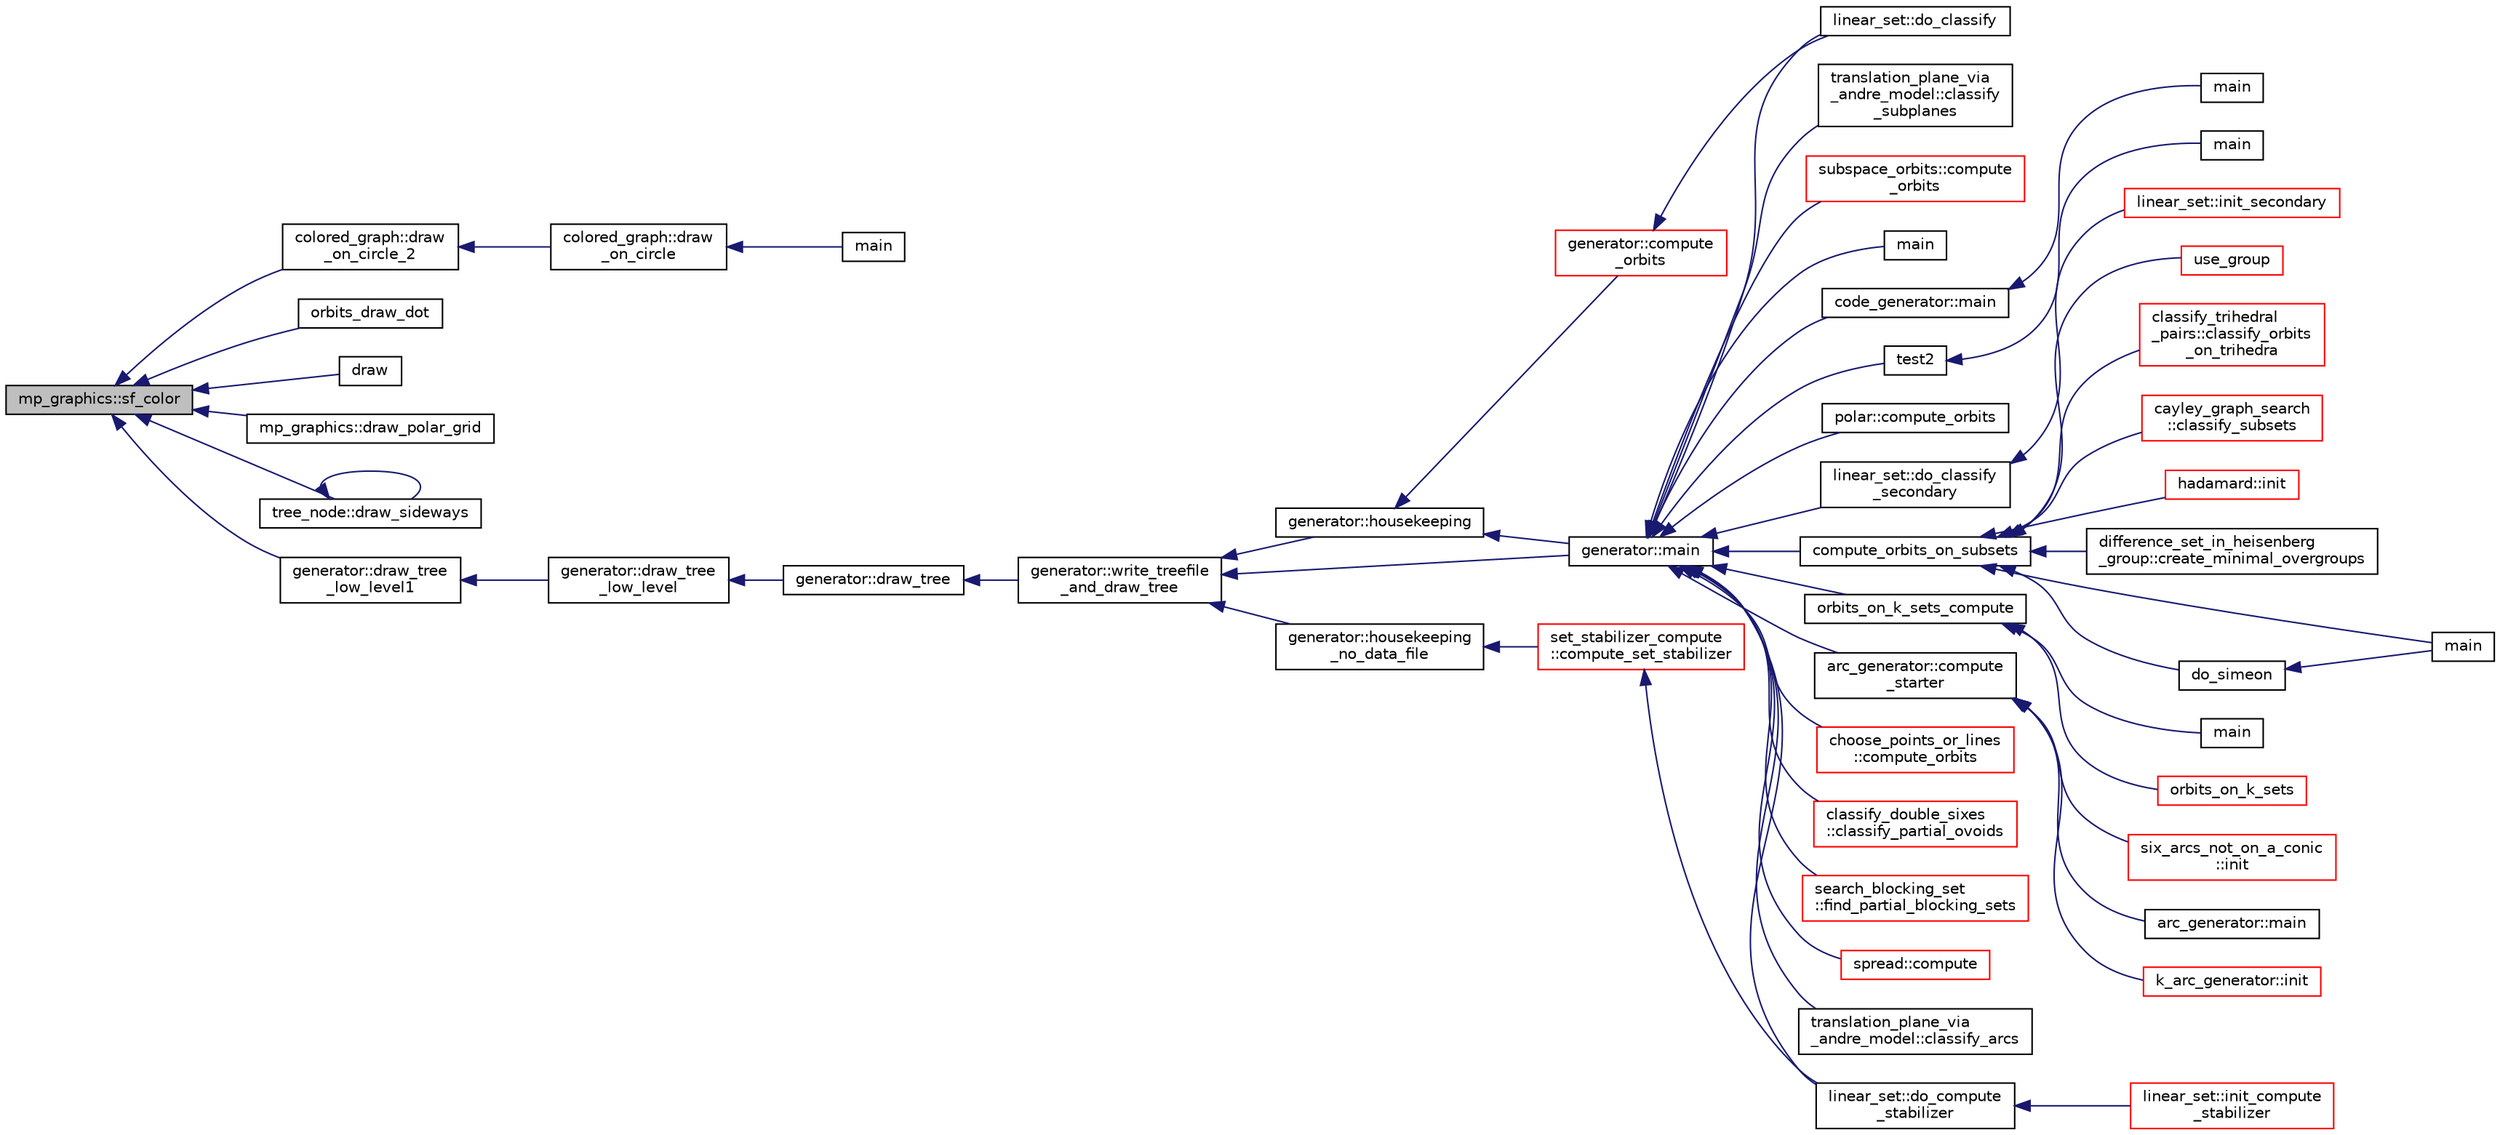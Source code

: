 digraph "mp_graphics::sf_color"
{
  edge [fontname="Helvetica",fontsize="10",labelfontname="Helvetica",labelfontsize="10"];
  node [fontname="Helvetica",fontsize="10",shape=record];
  rankdir="LR";
  Node6647 [label="mp_graphics::sf_color",height=0.2,width=0.4,color="black", fillcolor="grey75", style="filled", fontcolor="black"];
  Node6647 -> Node6648 [dir="back",color="midnightblue",fontsize="10",style="solid",fontname="Helvetica"];
  Node6648 [label="colored_graph::draw\l_on_circle_2",height=0.2,width=0.4,color="black", fillcolor="white", style="filled",URL="$dc/de2/classcolored__graph.html#a5491c0aa5ba7e60fb694fe7fbbc5ce8a"];
  Node6648 -> Node6649 [dir="back",color="midnightblue",fontsize="10",style="solid",fontname="Helvetica"];
  Node6649 [label="colored_graph::draw\l_on_circle",height=0.2,width=0.4,color="black", fillcolor="white", style="filled",URL="$dc/de2/classcolored__graph.html#af5b7af38772c569cc0d6ab1d7c1fe20b"];
  Node6649 -> Node6650 [dir="back",color="midnightblue",fontsize="10",style="solid",fontname="Helvetica"];
  Node6650 [label="main",height=0.2,width=0.4,color="black", fillcolor="white", style="filled",URL="$d2/dfa/draw__colored__graph_8_c.html#a3c04138a5bfe5d72780bb7e82a18e627"];
  Node6647 -> Node6651 [dir="back",color="midnightblue",fontsize="10",style="solid",fontname="Helvetica"];
  Node6651 [label="orbits_draw_dot",height=0.2,width=0.4,color="black", fillcolor="white", style="filled",URL="$d9/d29/draw_8_c.html#a20a270e8cc52b4a32cdd36bfa75d849e"];
  Node6647 -> Node6652 [dir="back",color="midnightblue",fontsize="10",style="solid",fontname="Helvetica"];
  Node6652 [label="draw",height=0.2,width=0.4,color="black", fillcolor="white", style="filled",URL="$d7/d04/graphics_8h.html#a2f0462cf6d66f0096ed82a8dad6e4c3d"];
  Node6647 -> Node6653 [dir="back",color="midnightblue",fontsize="10",style="solid",fontname="Helvetica"];
  Node6653 [label="mp_graphics::draw_polar_grid",height=0.2,width=0.4,color="black", fillcolor="white", style="filled",URL="$da/d2c/classmp__graphics.html#a6fddb7e055dd8099413f41489342fcff"];
  Node6647 -> Node6654 [dir="back",color="midnightblue",fontsize="10",style="solid",fontname="Helvetica"];
  Node6654 [label="tree_node::draw_sideways",height=0.2,width=0.4,color="black", fillcolor="white", style="filled",URL="$df/dbf/classtree__node.html#a9b2f0bf6523c86a1fe755f6186180adb"];
  Node6654 -> Node6654 [dir="back",color="midnightblue",fontsize="10",style="solid",fontname="Helvetica"];
  Node6647 -> Node6655 [dir="back",color="midnightblue",fontsize="10",style="solid",fontname="Helvetica"];
  Node6655 [label="generator::draw_tree\l_low_level1",height=0.2,width=0.4,color="black", fillcolor="white", style="filled",URL="$d7/d73/classgenerator.html#a05c91a8f773c25fbad2e806201d5f0d3"];
  Node6655 -> Node6656 [dir="back",color="midnightblue",fontsize="10",style="solid",fontname="Helvetica"];
  Node6656 [label="generator::draw_tree\l_low_level",height=0.2,width=0.4,color="black", fillcolor="white", style="filled",URL="$d7/d73/classgenerator.html#a7ec4c0902ecfc19049792b60526ae446"];
  Node6656 -> Node6657 [dir="back",color="midnightblue",fontsize="10",style="solid",fontname="Helvetica"];
  Node6657 [label="generator::draw_tree",height=0.2,width=0.4,color="black", fillcolor="white", style="filled",URL="$d7/d73/classgenerator.html#ae3d68e3de8f4a5decdaef2d8008cd4a6"];
  Node6657 -> Node6658 [dir="back",color="midnightblue",fontsize="10",style="solid",fontname="Helvetica"];
  Node6658 [label="generator::write_treefile\l_and_draw_tree",height=0.2,width=0.4,color="black", fillcolor="white", style="filled",URL="$d7/d73/classgenerator.html#a70c78f45dba413014287e8cde2f7d6b5"];
  Node6658 -> Node6659 [dir="back",color="midnightblue",fontsize="10",style="solid",fontname="Helvetica"];
  Node6659 [label="generator::main",height=0.2,width=0.4,color="black", fillcolor="white", style="filled",URL="$d7/d73/classgenerator.html#a01abff8e9f231bf0d82e2e8e0061f242"];
  Node6659 -> Node6660 [dir="back",color="midnightblue",fontsize="10",style="solid",fontname="Helvetica"];
  Node6660 [label="main",height=0.2,width=0.4,color="black", fillcolor="white", style="filled",URL="$d2/d11/codes_8h.html#a217dbf8b442f20279ea00b898af96f52"];
  Node6659 -> Node6661 [dir="back",color="midnightblue",fontsize="10",style="solid",fontname="Helvetica"];
  Node6661 [label="code_generator::main",height=0.2,width=0.4,color="black", fillcolor="white", style="filled",URL="$db/d37/classcode__generator.html#ab3cf3a306e4032c2b471ac95321c599f"];
  Node6661 -> Node6662 [dir="back",color="midnightblue",fontsize="10",style="solid",fontname="Helvetica"];
  Node6662 [label="main",height=0.2,width=0.4,color="black", fillcolor="white", style="filled",URL="$d4/d4f/codes_8_c.html#a217dbf8b442f20279ea00b898af96f52"];
  Node6659 -> Node6663 [dir="back",color="midnightblue",fontsize="10",style="solid",fontname="Helvetica"];
  Node6663 [label="test2",height=0.2,width=0.4,color="black", fillcolor="white", style="filled",URL="$d9/db0/factor__space_8_c.html#a39d73a812e5fd8f1bc111e948368cb10"];
  Node6663 -> Node6664 [dir="back",color="midnightblue",fontsize="10",style="solid",fontname="Helvetica"];
  Node6664 [label="main",height=0.2,width=0.4,color="black", fillcolor="white", style="filled",URL="$d9/db0/factor__space_8_c.html#a3c04138a5bfe5d72780bb7e82a18e627"];
  Node6659 -> Node6665 [dir="back",color="midnightblue",fontsize="10",style="solid",fontname="Helvetica"];
  Node6665 [label="polar::compute_orbits",height=0.2,width=0.4,color="black", fillcolor="white", style="filled",URL="$da/d1c/classpolar.html#ac4c3c4f95d14c74ff4a3ec3f3479a1da"];
  Node6659 -> Node6666 [dir="back",color="midnightblue",fontsize="10",style="solid",fontname="Helvetica"];
  Node6666 [label="linear_set::do_classify",height=0.2,width=0.4,color="black", fillcolor="white", style="filled",URL="$dd/d86/classlinear__set.html#a3eb2dbce7fa8b71901dfc12f288ddd0c"];
  Node6659 -> Node6667 [dir="back",color="midnightblue",fontsize="10",style="solid",fontname="Helvetica"];
  Node6667 [label="linear_set::do_classify\l_secondary",height=0.2,width=0.4,color="black", fillcolor="white", style="filled",URL="$dd/d86/classlinear__set.html#a47eb7f9995f3343abd3bdfbf9a9a9162"];
  Node6667 -> Node6668 [dir="back",color="midnightblue",fontsize="10",style="solid",fontname="Helvetica"];
  Node6668 [label="linear_set::init_secondary",height=0.2,width=0.4,color="red", fillcolor="white", style="filled",URL="$dd/d86/classlinear__set.html#a7bf8cd7805559b5762921687a7c1ed97"];
  Node6659 -> Node6670 [dir="back",color="midnightblue",fontsize="10",style="solid",fontname="Helvetica"];
  Node6670 [label="linear_set::do_compute\l_stabilizer",height=0.2,width=0.4,color="black", fillcolor="white", style="filled",URL="$dd/d86/classlinear__set.html#ae8f58ded28fb5370f4459cca42b7463b"];
  Node6670 -> Node6671 [dir="back",color="midnightblue",fontsize="10",style="solid",fontname="Helvetica"];
  Node6671 [label="linear_set::init_compute\l_stabilizer",height=0.2,width=0.4,color="red", fillcolor="white", style="filled",URL="$dd/d86/classlinear__set.html#a0cc3eaec1896fdc977b62e94623b055b"];
  Node6659 -> Node6673 [dir="back",color="midnightblue",fontsize="10",style="solid",fontname="Helvetica"];
  Node6673 [label="compute_orbits_on_subsets",height=0.2,width=0.4,color="black", fillcolor="white", style="filled",URL="$d3/d35/snakes__and__ladders__global_8_c.html#af33697aede0480110b1227f727252637"];
  Node6673 -> Node6674 [dir="back",color="midnightblue",fontsize="10",style="solid",fontname="Helvetica"];
  Node6674 [label="cayley_graph_search\l::classify_subsets",height=0.2,width=0.4,color="red", fillcolor="white", style="filled",URL="$de/dae/classcayley__graph__search.html#a4cf8a90752e018a281481ac80ad52c4b"];
  Node6673 -> Node6677 [dir="back",color="midnightblue",fontsize="10",style="solid",fontname="Helvetica"];
  Node6677 [label="hadamard::init",height=0.2,width=0.4,color="red", fillcolor="white", style="filled",URL="$d7/dbb/classhadamard.html#a16af359850b8bdd0d2a73e260d496c33"];
  Node6673 -> Node6679 [dir="back",color="midnightblue",fontsize="10",style="solid",fontname="Helvetica"];
  Node6679 [label="difference_set_in_heisenberg\l_group::create_minimal_overgroups",height=0.2,width=0.4,color="black", fillcolor="white", style="filled",URL="$de/d8a/classdifference__set__in__heisenberg__group.html#a9bde5ad5da3ebaebf98fbfd3e8110b79"];
  Node6673 -> Node6680 [dir="back",color="midnightblue",fontsize="10",style="solid",fontname="Helvetica"];
  Node6680 [label="main",height=0.2,width=0.4,color="black", fillcolor="white", style="filled",URL="$d5/d13/simeon_8_c.html#ae66f6b31b5ad750f1fe042a706a4e3d4"];
  Node6673 -> Node6681 [dir="back",color="midnightblue",fontsize="10",style="solid",fontname="Helvetica"];
  Node6681 [label="do_simeon",height=0.2,width=0.4,color="black", fillcolor="white", style="filled",URL="$d5/d13/simeon_8_c.html#a36cf3f9cb484fa44da7a7dfcbe9385d0"];
  Node6681 -> Node6680 [dir="back",color="midnightblue",fontsize="10",style="solid",fontname="Helvetica"];
  Node6673 -> Node6682 [dir="back",color="midnightblue",fontsize="10",style="solid",fontname="Helvetica"];
  Node6682 [label="use_group",height=0.2,width=0.4,color="red", fillcolor="white", style="filled",URL="$d9/d9f/all__cliques_8_c.html#aba62531e97173264c39afe2c7857af31"];
  Node6673 -> Node6684 [dir="back",color="midnightblue",fontsize="10",style="solid",fontname="Helvetica"];
  Node6684 [label="classify_trihedral\l_pairs::classify_orbits\l_on_trihedra",height=0.2,width=0.4,color="red", fillcolor="white", style="filled",URL="$d1/d21/classclassify__trihedral__pairs.html#a99625621bfba4bb65b3d60304b306539"];
  Node6659 -> Node6691 [dir="back",color="midnightblue",fontsize="10",style="solid",fontname="Helvetica"];
  Node6691 [label="orbits_on_k_sets_compute",height=0.2,width=0.4,color="black", fillcolor="white", style="filled",URL="$d3/d35/snakes__and__ladders__global_8_c.html#a96743526b15703539d544499276aaa71"];
  Node6691 -> Node6692 [dir="back",color="midnightblue",fontsize="10",style="solid",fontname="Helvetica"];
  Node6692 [label="main",height=0.2,width=0.4,color="black", fillcolor="white", style="filled",URL="$d9/d5f/example__fano__plane_8_c.html#ae66f6b31b5ad750f1fe042a706a4e3d4"];
  Node6691 -> Node6693 [dir="back",color="midnightblue",fontsize="10",style="solid",fontname="Helvetica"];
  Node6693 [label="orbits_on_k_sets",height=0.2,width=0.4,color="red", fillcolor="white", style="filled",URL="$d3/d35/snakes__and__ladders__global_8_c.html#afe3d79116aa8b4d1a93d444a3a979b6e"];
  Node6659 -> Node6702 [dir="back",color="midnightblue",fontsize="10",style="solid",fontname="Helvetica"];
  Node6702 [label="arc_generator::compute\l_starter",height=0.2,width=0.4,color="black", fillcolor="white", style="filled",URL="$d4/d21/classarc__generator.html#aad1dcec3a1c302e743d574bd1ac857d9"];
  Node6702 -> Node6701 [dir="back",color="midnightblue",fontsize="10",style="solid",fontname="Helvetica"];
  Node6701 [label="arc_generator::main",height=0.2,width=0.4,color="black", fillcolor="white", style="filled",URL="$d4/d21/classarc__generator.html#ad80140b51b165dad1fe6ab232be7829a"];
  Node6702 -> Node6703 [dir="back",color="midnightblue",fontsize="10",style="solid",fontname="Helvetica"];
  Node6703 [label="k_arc_generator::init",height=0.2,width=0.4,color="red", fillcolor="white", style="filled",URL="$d6/dd8/classk__arc__generator.html#a6036d9f52ede9f8ca681505626b5361d"];
  Node6702 -> Node6705 [dir="back",color="midnightblue",fontsize="10",style="solid",fontname="Helvetica"];
  Node6705 [label="six_arcs_not_on_a_conic\l::init",height=0.2,width=0.4,color="red", fillcolor="white", style="filled",URL="$d8/de6/classsix__arcs__not__on__a__conic.html#a7a4d5cf8a098488729934cfa8a70944a"];
  Node6659 -> Node6707 [dir="back",color="midnightblue",fontsize="10",style="solid",fontname="Helvetica"];
  Node6707 [label="choose_points_or_lines\l::compute_orbits",height=0.2,width=0.4,color="red", fillcolor="white", style="filled",URL="$d6/d75/classchoose__points__or__lines.html#adc353e2d41dc8a39563322c8cdd85f61"];
  Node6659 -> Node6709 [dir="back",color="midnightblue",fontsize="10",style="solid",fontname="Helvetica"];
  Node6709 [label="classify_double_sixes\l::classify_partial_ovoids",height=0.2,width=0.4,color="red", fillcolor="white", style="filled",URL="$dd/d23/classclassify__double__sixes.html#a2253fca143a0e8a3e39655eb05668ae9"];
  Node6659 -> Node6711 [dir="back",color="midnightblue",fontsize="10",style="solid",fontname="Helvetica"];
  Node6711 [label="search_blocking_set\l::find_partial_blocking_sets",height=0.2,width=0.4,color="red", fillcolor="white", style="filled",URL="$dc/d36/classsearch__blocking__set.html#ad3fdb3d356db75a02c406bc9d4e9e9b6"];
  Node6659 -> Node6713 [dir="back",color="midnightblue",fontsize="10",style="solid",fontname="Helvetica"];
  Node6713 [label="spread::compute",height=0.2,width=0.4,color="red", fillcolor="white", style="filled",URL="$da/dc1/classspread.html#a9674466d3e03b8dad79882299c638a21"];
  Node6659 -> Node6715 [dir="back",color="midnightblue",fontsize="10",style="solid",fontname="Helvetica"];
  Node6715 [label="translation_plane_via\l_andre_model::classify_arcs",height=0.2,width=0.4,color="black", fillcolor="white", style="filled",URL="$d1/dcc/classtranslation__plane__via__andre__model.html#ac8f002e812a8b152d41e806688601c5e"];
  Node6659 -> Node6716 [dir="back",color="midnightblue",fontsize="10",style="solid",fontname="Helvetica"];
  Node6716 [label="translation_plane_via\l_andre_model::classify\l_subplanes",height=0.2,width=0.4,color="black", fillcolor="white", style="filled",URL="$d1/dcc/classtranslation__plane__via__andre__model.html#a794fefa95f0a7f7b887133375988ee55"];
  Node6659 -> Node6717 [dir="back",color="midnightblue",fontsize="10",style="solid",fontname="Helvetica"];
  Node6717 [label="subspace_orbits::compute\l_orbits",height=0.2,width=0.4,color="red", fillcolor="white", style="filled",URL="$d2/d9f/classsubspace__orbits.html#a2778f8d49cde1675de1ef6acfe180b63"];
  Node6658 -> Node6719 [dir="back",color="midnightblue",fontsize="10",style="solid",fontname="Helvetica"];
  Node6719 [label="generator::housekeeping",height=0.2,width=0.4,color="black", fillcolor="white", style="filled",URL="$d7/d73/classgenerator.html#aaf2bd92e8f74eb9fbc3244a6dde6f78c"];
  Node6719 -> Node6720 [dir="back",color="midnightblue",fontsize="10",style="solid",fontname="Helvetica"];
  Node6720 [label="generator::compute\l_orbits",height=0.2,width=0.4,color="red", fillcolor="white", style="filled",URL="$d7/d73/classgenerator.html#a23989bc20ecaaed39c4119c758367f40"];
  Node6720 -> Node6666 [dir="back",color="midnightblue",fontsize="10",style="solid",fontname="Helvetica"];
  Node6719 -> Node6659 [dir="back",color="midnightblue",fontsize="10",style="solid",fontname="Helvetica"];
  Node6658 -> Node6722 [dir="back",color="midnightblue",fontsize="10",style="solid",fontname="Helvetica"];
  Node6722 [label="generator::housekeeping\l_no_data_file",height=0.2,width=0.4,color="black", fillcolor="white", style="filled",URL="$d7/d73/classgenerator.html#a6c09d8dc65abd5c79f3310e8293a56d8"];
  Node6722 -> Node6723 [dir="back",color="midnightblue",fontsize="10",style="solid",fontname="Helvetica"];
  Node6723 [label="set_stabilizer_compute\l::compute_set_stabilizer",height=0.2,width=0.4,color="red", fillcolor="white", style="filled",URL="$d8/dc6/classset__stabilizer__compute.html#ad4f92074322e98c7cd0ed5d4f8486b76"];
  Node6723 -> Node6670 [dir="back",color="midnightblue",fontsize="10",style="solid",fontname="Helvetica"];
}
